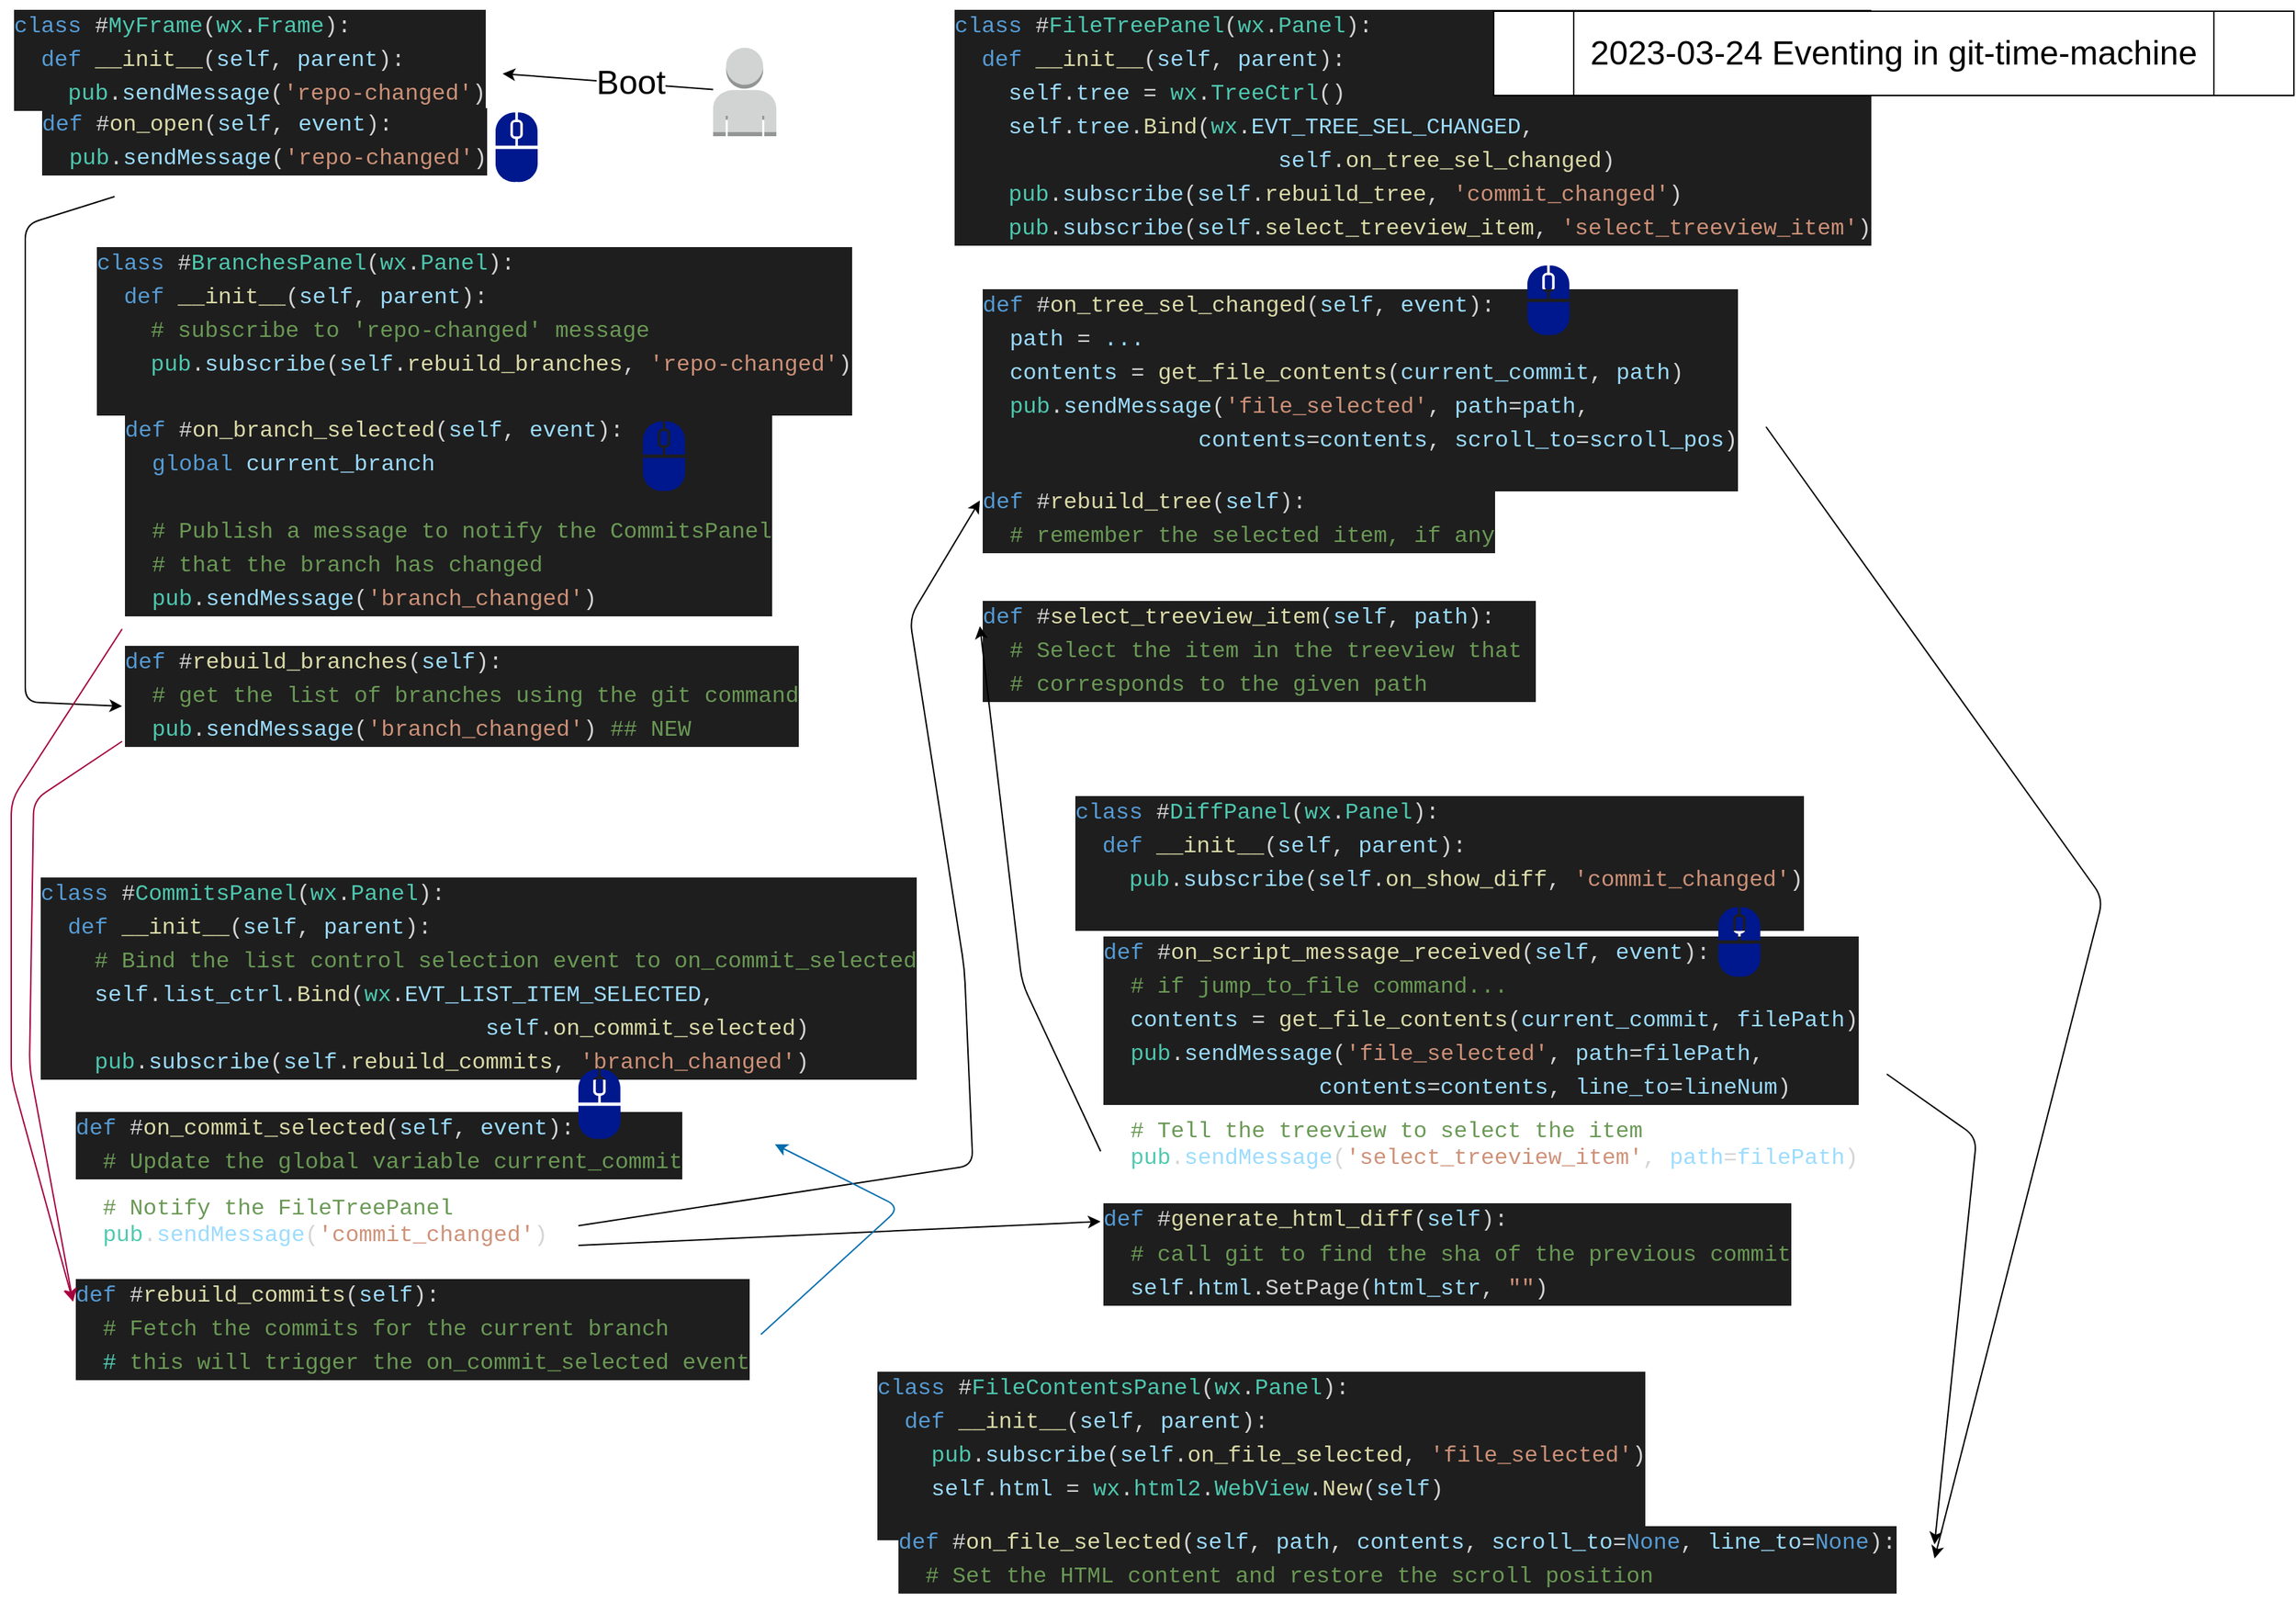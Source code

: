 <mxfile>
    <diagram id="hWgK1pgv1Pw2iiUl1KsY" name="Page-1">
        <mxGraphModel dx="2263" dy="1037" grid="0" gridSize="10" guides="1" tooltips="1" connect="1" arrows="1" fold="1" page="1" pageScale="1" pageWidth="1654" pageHeight="1169" math="0" shadow="0">
            <root>
                <object label="" fred="12" mary="100" id="0">
                    <mxCell/>
                </object>
                <mxCell id="1" parent="0"/>
                <mxCell id="48" value="" style="group" parent="1" vertex="1" connectable="0">
                    <mxGeometry x="69" y="169" width="560" height="420" as="geometry"/>
                </mxCell>
                <mxCell id="6" value="&lt;div style=&quot;color: rgb(212, 212, 212); background-color: rgb(30, 30, 30); font-family: Menlo, Monaco, &amp;quot;Courier New&amp;quot;, monospace; font-weight: normal; font-size: 16px; line-height: 24px;&quot;&gt;&lt;div&gt;&lt;span style=&quot;color: #569cd6;&quot;&gt;class&lt;/span&gt;&lt;span style=&quot;color: #d4d4d4;&quot;&gt;&amp;nbsp;#&lt;/span&gt;&lt;span style=&quot;color: #4ec9b0;&quot;&gt;BranchesPanel&lt;/span&gt;&lt;span style=&quot;color: #d4d4d4;&quot;&gt;(&lt;/span&gt;&lt;span style=&quot;color: #4ec9b0;&quot;&gt;wx&lt;/span&gt;&lt;span style=&quot;color: #d4d4d4;&quot;&gt;.&lt;/span&gt;&lt;span style=&quot;color: #4ec9b0;&quot;&gt;Panel&lt;/span&gt;&lt;span style=&quot;color: #d4d4d4;&quot;&gt;):&lt;/span&gt;&lt;/div&gt;&lt;div&gt;&lt;span style=&quot;color: #d4d4d4;&quot;&gt;&lt;/span&gt;&lt;span style=&quot;color: #569cd6;&quot;&gt;&amp;nbsp; def&lt;/span&gt;&lt;span style=&quot;color: #d4d4d4;&quot;&gt;&amp;nbsp;&lt;/span&gt;&lt;span style=&quot;color: #dcdcaa;&quot;&gt;__init__&lt;/span&gt;&lt;span style=&quot;color: #d4d4d4;&quot;&gt;(&lt;/span&gt;&lt;span style=&quot;color: #9cdcfe;&quot;&gt;self&lt;/span&gt;&lt;span style=&quot;color: #d4d4d4;&quot;&gt;, &lt;/span&gt;&lt;span style=&quot;color: #9cdcfe;&quot;&gt;parent&lt;/span&gt;&lt;span style=&quot;color: #d4d4d4;&quot;&gt;):&lt;/span&gt;&lt;/div&gt;&lt;div&gt;&lt;div style=&quot;line-height: 24px;&quot;&gt;&lt;div&gt;&lt;span style=&quot;color: #6a9955;&quot;&gt;&amp;nbsp; &amp;nbsp; # subscribe to 'repo-changed' message&lt;/span&gt;&lt;/div&gt;&lt;div&gt;&lt;span style=&quot;color: #4ec9b0;&quot;&gt;&amp;nbsp; &amp;nbsp; pub&lt;/span&gt;.&lt;span style=&quot;color: #9cdcfe;&quot;&gt;subscribe&lt;/span&gt;(&lt;span style=&quot;color: #9cdcfe;&quot;&gt;self&lt;/span&gt;.&lt;span style=&quot;color: #dcdcaa;&quot;&gt;rebuild_branches&lt;/span&gt;, &lt;span style=&quot;color: #ce9178;&quot;&gt;'repo-changed'&lt;/span&gt;)&lt;/div&gt;&lt;div&gt;&lt;br&gt;&lt;/div&gt;&lt;/div&gt;&lt;/div&gt;&lt;/div&gt;" style="text;whiteSpace=wrap;html=1;" parent="48" vertex="1">
                    <mxGeometry width="560" height="170" as="geometry"/>
                </mxCell>
                <mxCell id="7" value="&lt;div style=&quot;color: rgb(212, 212, 212); background-color: rgb(30, 30, 30); font-family: Menlo, Monaco, &amp;quot;Courier New&amp;quot;, monospace; font-weight: normal; font-size: 16px; line-height: 24px;&quot;&gt;&lt;div&gt;&lt;span style=&quot;color: #569cd6;&quot;&gt;def&lt;/span&gt;&lt;span style=&quot;color: #d4d4d4;&quot;&gt;&amp;nbsp;#&lt;/span&gt;&lt;span style=&quot;color: #dcdcaa;&quot;&gt;on_branch_selected&lt;/span&gt;&lt;span style=&quot;color: #d4d4d4;&quot;&gt;(&lt;/span&gt;&lt;span style=&quot;color: #9cdcfe;&quot;&gt;self&lt;/span&gt;&lt;span style=&quot;color: #d4d4d4;&quot;&gt;, &lt;/span&gt;&lt;span style=&quot;color: #9cdcfe;&quot;&gt;event&lt;/span&gt;&lt;span style=&quot;color: #d4d4d4;&quot;&gt;):&lt;/span&gt;&lt;/div&gt;&lt;div&gt;&lt;span style=&quot;color: #d4d4d4;&quot;&gt;&lt;/span&gt;&lt;span style=&quot;color: #569cd6;&quot;&gt;&amp;nbsp; global&lt;/span&gt;&lt;span style=&quot;color: #d4d4d4;&quot;&gt; &lt;/span&gt;&lt;span style=&quot;color: #9cdcfe;&quot;&gt;current_branch&lt;/span&gt;&lt;/div&gt;&lt;div&gt;&lt;br&gt;&lt;/div&gt;&lt;div&gt;&lt;span style=&quot;color: #d4d4d4;&quot;&gt;&lt;/span&gt;&lt;span style=&quot;color: #6a9955;&quot;&gt;&amp;nbsp; # Publish a message to notify the CommitsPanel&lt;/span&gt;&lt;/div&gt;&lt;div&gt;&lt;span style=&quot;color: #6a9955;&quot;&gt;&amp;nbsp; # that the branch has changed&lt;/span&gt;&lt;/div&gt;&lt;div&gt;&lt;span style=&quot;color: #d4d4d4;&quot;&gt;&lt;/span&gt;&lt;span style=&quot;color: #4ec9b0;&quot;&gt;&amp;nbsp; pub&lt;/span&gt;&lt;span style=&quot;color: #d4d4d4;&quot;&gt;.&lt;/span&gt;&lt;span style=&quot;color: #9cdcfe;&quot;&gt;sendMessage&lt;/span&gt;&lt;span style=&quot;color: #d4d4d4;&quot;&gt;(&lt;/span&gt;&lt;span style=&quot;color: #ce9178;&quot;&gt;'branch_changed'&lt;/span&gt;&lt;span style=&quot;color: #d4d4d4;&quot;&gt;)&lt;/span&gt;&lt;/div&gt;&lt;/div&gt;" style="text;whiteSpace=wrap;html=1;" parent="48" vertex="1">
                    <mxGeometry x="20" y="119" width="470" height="160" as="geometry"/>
                </mxCell>
                <mxCell id="20" value="&lt;div style=&quot;color: rgb(212, 212, 212); background-color: rgb(30, 30, 30); font-family: Menlo, Monaco, &amp;quot;Courier New&amp;quot;, monospace; font-weight: normal; font-size: 16px; line-height: 24px;&quot;&gt;&lt;div&gt;&lt;span style=&quot;color: #569cd6;&quot;&gt;def&lt;/span&gt;&lt;span style=&quot;color: #d4d4d4;&quot;&gt;&amp;nbsp;#&lt;/span&gt;&lt;span style=&quot;color: #dcdcaa;&quot;&gt;rebuild_branches&lt;/span&gt;&lt;span style=&quot;color: #d4d4d4;&quot;&gt;(&lt;/span&gt;&lt;span style=&quot;color: #9cdcfe;&quot;&gt;self&lt;/span&gt;&lt;span style=&quot;color: #d4d4d4;&quot;&gt;):&lt;/span&gt;&lt;/div&gt;&lt;div&gt;&lt;div style=&quot;line-height: 24px;&quot;&gt;&lt;span style=&quot;color: #6a9955;&quot;&gt;&amp;nbsp; # get the list of branches using the git command&lt;/span&gt;&lt;/div&gt;&lt;/div&gt;&lt;div style=&quot;line-height: 24px;&quot;&gt;&lt;span style=&quot;color: #6a9955;&quot;&gt;&amp;nbsp;&amp;nbsp;&lt;/span&gt;&lt;span style=&quot;color: rgb(78, 201, 176);&quot;&gt;pub&lt;/span&gt;&lt;span style=&quot;&quot;&gt;.&lt;/span&gt;&lt;span style=&quot;color: rgb(156, 220, 254);&quot;&gt;sendMessage&lt;/span&gt;&lt;span style=&quot;&quot;&gt;(&lt;/span&gt;&lt;span style=&quot;color: rgb(206, 145, 120);&quot;&gt;'branch_changed'&lt;/span&gt;&lt;span style=&quot;&quot;&gt;) &lt;/span&gt;&lt;span style=&quot;color: rgb(106, 153, 85);&quot;&gt;## NEW&lt;/span&gt;&lt;/div&gt;&lt;/div&gt;" style="text;whiteSpace=wrap;html=1;" parent="48" vertex="1">
                    <mxGeometry x="20" y="284" width="488" height="100" as="geometry"/>
                </mxCell>
                <mxCell id="10" value="" style="group" parent="1" vertex="1" connectable="0">
                    <mxGeometry x="10" width="375" height="130" as="geometry"/>
                </mxCell>
                <mxCell id="5" value="&lt;div style=&quot;background-color: rgb(30, 30, 30); font-family: Menlo, Monaco, &amp;quot;Courier New&amp;quot;, monospace; font-weight: normal; font-size: 16px; line-height: 24px;&quot;&gt;&lt;div style=&quot;color: rgb(212, 212, 212);&quot;&gt;&lt;span style=&quot;color: #569cd6;&quot;&gt;def&lt;/span&gt;&lt;span style=&quot;color: #d4d4d4;&quot;&gt;&amp;nbsp;#&lt;/span&gt;&lt;span style=&quot;color: #dcdcaa;&quot;&gt;on_open&lt;/span&gt;&lt;span style=&quot;color: #d4d4d4;&quot;&gt;(&lt;/span&gt;&lt;span style=&quot;color: #9cdcfe;&quot;&gt;self&lt;/span&gt;&lt;span style=&quot;color: #d4d4d4;&quot;&gt;, &lt;/span&gt;&lt;span style=&quot;color: #9cdcfe;&quot;&gt;event&lt;/span&gt;&lt;span style=&quot;color: #d4d4d4;&quot;&gt;):&lt;/span&gt;&lt;/div&gt;&lt;div style=&quot;&quot;&gt;&lt;font color=&quot;#569cd6&quot;&gt;&amp;nbsp;&amp;nbsp;&lt;/font&gt;&lt;span style=&quot;color: rgb(78, 201, 176);&quot;&gt;pub&lt;/span&gt;&lt;font color=&quot;#d4d4d4&quot;&gt;.&lt;/font&gt;&lt;span style=&quot;color: rgb(156, 220, 254);&quot;&gt;sendMessage&lt;/span&gt;&lt;font color=&quot;#d4d4d4&quot;&gt;(&lt;/font&gt;&lt;span style=&quot;color: rgb(206, 145, 120);&quot;&gt;'repo-changed'&lt;/span&gt;&lt;font color=&quot;#d4d4d4&quot;&gt;)&lt;/font&gt;&lt;br&gt;&lt;/div&gt;&lt;/div&gt;" style="text;whiteSpace=wrap;html=1;" parent="10" vertex="1">
                    <mxGeometry x="20" y="70" width="330" height="70" as="geometry"/>
                </mxCell>
                <mxCell id="2" value="&lt;div style=&quot;color: rgb(212, 212, 212); background-color: rgb(30, 30, 30); font-family: Menlo, Monaco, &amp;quot;Courier New&amp;quot;, monospace; font-weight: normal; font-size: 16px; line-height: 24px;&quot;&gt;&lt;div&gt;&lt;span style=&quot;color: #569cd6;&quot;&gt;class&lt;/span&gt;&lt;span style=&quot;color: #d4d4d4;&quot;&gt;&amp;nbsp;#&lt;/span&gt;&lt;span style=&quot;color: #4ec9b0;&quot;&gt;MyFrame&lt;/span&gt;&lt;span style=&quot;color: #d4d4d4;&quot;&gt;(&lt;/span&gt;&lt;span style=&quot;color: #4ec9b0;&quot;&gt;wx&lt;/span&gt;&lt;span style=&quot;color: #d4d4d4;&quot;&gt;.&lt;/span&gt;&lt;span style=&quot;color: #4ec9b0;&quot;&gt;Frame&lt;/span&gt;&lt;span style=&quot;color: #d4d4d4;&quot;&gt;):&lt;/span&gt;&lt;/div&gt;&lt;div&gt;&lt;span style=&quot;color: #d4d4d4;&quot;&gt;&lt;/span&gt;&lt;span style=&quot;color: #569cd6;&quot;&gt;&amp;nbsp; def&lt;/span&gt;&lt;span style=&quot;color: #d4d4d4;&quot;&gt; &lt;/span&gt;&lt;span style=&quot;color: #dcdcaa;&quot;&gt;__init__&lt;/span&gt;&lt;span style=&quot;color: #d4d4d4;&quot;&gt;(&lt;/span&gt;&lt;span style=&quot;color: #9cdcfe;&quot;&gt;self&lt;/span&gt;&lt;span style=&quot;color: #d4d4d4;&quot;&gt;, &lt;/span&gt;&lt;span style=&quot;color: #9cdcfe;&quot;&gt;parent&lt;/span&gt;&lt;span style=&quot;color: #d4d4d4;&quot;&gt;):&lt;/span&gt;&lt;/div&gt;&lt;div&gt;&lt;span style=&quot;color: #d4d4d4;&quot;&gt;&amp;nbsp; &amp;nbsp;&amp;nbsp;&lt;/span&gt;&lt;span style=&quot;color: rgb(78, 201, 176);&quot;&gt;pub&lt;/span&gt;&lt;font color=&quot;#d4d4d4&quot;&gt;.&lt;/font&gt;&lt;span style=&quot;color: rgb(156, 220, 254);&quot;&gt;sendMessage&lt;/span&gt;&lt;font color=&quot;#d4d4d4&quot;&gt;(&lt;/font&gt;&lt;span style=&quot;color: rgb(206, 145, 120);&quot;&gt;'repo-changed'&lt;/span&gt;&lt;font color=&quot;#d4d4d4&quot;&gt;)&lt;/font&gt;&lt;/div&gt;&lt;/div&gt;" style="text;whiteSpace=wrap;html=1;" parent="10" vertex="1">
                    <mxGeometry width="350" height="70" as="geometry"/>
                </mxCell>
                <mxCell id="51" value="" style="sketch=0;aspect=fixed;pointerEvents=1;shadow=0;dashed=0;html=1;strokeColor=none;labelPosition=center;verticalLabelPosition=bottom;verticalAlign=top;align=center;fillColor=#00188D;shape=mxgraph.mscae.enterprise.mouse" parent="10" vertex="1">
                    <mxGeometry x="345" y="80" width="30" height="50" as="geometry"/>
                </mxCell>
                <mxCell id="22" style="edgeStyle=none;html=1;entryX=0;entryY=0.5;entryDx=0;entryDy=0;" parent="1" source="5" target="20" edge="1">
                    <mxGeometry relative="1" as="geometry">
                        <Array as="points">
                            <mxPoint x="20" y="160"/>
                            <mxPoint x="20" y="500"/>
                        </Array>
                    </mxGeometry>
                </mxCell>
                <mxCell id="25" style="edgeStyle=none;html=1;entryX=0;entryY=0.25;entryDx=0;entryDy=0;exitX=0;exitY=1;exitDx=0;exitDy=0;fillColor=#d80073;strokeColor=#A50040;" parent="1" source="7" target="23" edge="1">
                    <mxGeometry relative="1" as="geometry">
                        <Array as="points">
                            <mxPoint x="10" y="570"/>
                            <mxPoint x="10" y="767"/>
                        </Array>
                    </mxGeometry>
                </mxCell>
                <mxCell id="27" value="" style="group" parent="1" vertex="1" connectable="0">
                    <mxGeometry x="680" y="10" width="680" height="550" as="geometry"/>
                </mxCell>
                <mxCell id="26" value="&lt;div style=&quot;color: rgb(212, 212, 212); background-color: rgb(30, 30, 30); font-family: Menlo, Monaco, &amp;quot;Courier New&amp;quot;, monospace; font-weight: normal; font-size: 16px; line-height: 24px;&quot;&gt;&lt;div&gt;&lt;span style=&quot;color: #569cd6;&quot;&gt;def&lt;/span&gt;&lt;span style=&quot;color: #d4d4d4;&quot;&gt;&amp;nbsp;#&lt;/span&gt;&lt;span style=&quot;color: #dcdcaa;&quot;&gt;rebuild_tree&lt;/span&gt;&lt;span style=&quot;color: #d4d4d4;&quot;&gt;(&lt;/span&gt;&lt;span style=&quot;color: #9cdcfe;&quot;&gt;self&lt;/span&gt;&lt;span style=&quot;color: #d4d4d4;&quot;&gt;):&lt;/span&gt;&lt;/div&gt;&lt;div&gt;&lt;span style=&quot;color: #d4d4d4;&quot;&gt;&lt;/span&gt;&lt;span style=&quot;color: #6a9955;&quot;&gt;&amp;nbsp; # remember the selected item, if any&lt;/span&gt;&lt;/div&gt;&lt;/div&gt;" style="text;whiteSpace=wrap;html=1;" parent="27" vertex="1">
                    <mxGeometry x="20" y="329" width="380" height="70" as="geometry"/>
                </mxCell>
                <mxCell id="13" value="&lt;div style=&quot;background-color: rgb(30, 30, 30); font-family: Menlo, Monaco, &amp;quot;Courier New&amp;quot;, monospace; font-weight: normal; font-size: 16px; line-height: 24px;&quot;&gt;&lt;div style=&quot;color: rgb(212, 212, 212);&quot;&gt;&lt;span style=&quot;color: #569cd6;&quot;&gt;class&lt;/span&gt;&lt;span style=&quot;color: #d4d4d4;&quot;&gt;&amp;nbsp;#&lt;/span&gt;&lt;span style=&quot;color: #4ec9b0;&quot;&gt;FileTreePanel&lt;/span&gt;&lt;span style=&quot;color: #d4d4d4;&quot;&gt;(&lt;/span&gt;&lt;span style=&quot;color: #4ec9b0;&quot;&gt;wx&lt;/span&gt;&lt;span style=&quot;color: #d4d4d4;&quot;&gt;.&lt;/span&gt;&lt;span style=&quot;color: #4ec9b0;&quot;&gt;Panel&lt;/span&gt;&lt;span style=&quot;color: #d4d4d4;&quot;&gt;):&lt;/span&gt;&lt;/div&gt;&lt;div style=&quot;color: rgb(212, 212, 212);&quot;&gt;&lt;span style=&quot;color: #d4d4d4;&quot;&gt;&lt;/span&gt;&lt;span style=&quot;color: #569cd6;&quot;&gt;&amp;nbsp; def&lt;/span&gt;&lt;span style=&quot;color: #d4d4d4;&quot;&gt;&amp;nbsp;&lt;/span&gt;&lt;span style=&quot;color: #dcdcaa;&quot;&gt;__init__&lt;/span&gt;&lt;span style=&quot;color: #d4d4d4;&quot;&gt;(&lt;/span&gt;&lt;span style=&quot;color: #9cdcfe;&quot;&gt;self&lt;/span&gt;&lt;span style=&quot;color: #d4d4d4;&quot;&gt;, &lt;/span&gt;&lt;span style=&quot;color: #9cdcfe;&quot;&gt;parent&lt;/span&gt;&lt;span style=&quot;color: #d4d4d4;&quot;&gt;):&lt;/span&gt;&lt;/div&gt;&lt;div style=&quot;&quot;&gt;&lt;font color=&quot;#6a9955&quot;&gt;&amp;nbsp; &amp;nbsp;&amp;nbsp;&lt;/font&gt;&lt;span style=&quot;color: rgb(156, 220, 254);&quot;&gt;self&lt;/span&gt;&lt;font color=&quot;#d4d4d4&quot;&gt;.&lt;/font&gt;&lt;span style=&quot;color: rgb(156, 220, 254);&quot;&gt;tree&lt;/span&gt;&lt;font color=&quot;#d4d4d4&quot;&gt; = &lt;/font&gt;&lt;span style=&quot;color: rgb(78, 201, 176);&quot;&gt;wx&lt;/span&gt;&lt;font color=&quot;#d4d4d4&quot;&gt;.&lt;/font&gt;&lt;span style=&quot;color: rgb(78, 201, 176);&quot;&gt;TreeCtrl&lt;/span&gt;&lt;font color=&quot;#d4d4d4&quot;&gt;(&lt;/font&gt;&lt;font color=&quot;#d4d4d4&quot;&gt;)&lt;/font&gt;&lt;br&gt;&lt;/div&gt;&lt;div style=&quot;color: rgb(212, 212, 212);&quot;&gt;&lt;span style=&quot;color: rgb(156, 220, 254);&quot;&gt;&amp;nbsp; &amp;nbsp; self&lt;/span&gt;.&lt;span style=&quot;color: rgb(156, 220, 254);&quot;&gt;tree&lt;/span&gt;.&lt;span style=&quot;color: rgb(220, 220, 170);&quot;&gt;Bind&lt;/span&gt;(&lt;span style=&quot;color: rgb(78, 201, 176);&quot;&gt;wx&lt;/span&gt;.&lt;span style=&quot;color: rgb(156, 220, 254);&quot;&gt;EVT_TREE_SEL_CHANGED&lt;/span&gt;,&amp;nbsp;&lt;/div&gt;&lt;div style=&quot;color: rgb(212, 212, 212);&quot;&gt;&lt;span style=&quot;color: rgb(156, 220, 254);&quot;&gt;&lt;span style=&quot;white-space: pre;&quot;&gt;&#9;&lt;/span&gt;&lt;span style=&quot;white-space: pre;&quot;&gt;&#9;&lt;/span&gt;&lt;span style=&quot;white-space: pre;&quot;&gt;&#9;&lt;/span&gt;self&lt;/span&gt;.&lt;span style=&quot;color: rgb(220, 220, 170);&quot;&gt;on_tree_sel_changed&lt;/span&gt;)&lt;br&gt;&lt;/div&gt;&lt;div style=&quot;color: rgb(212, 212, 212);&quot;&gt;&lt;span style=&quot;color: #d4d4d4;&quot;&gt;       &lt;/span&gt;&lt;/div&gt;&lt;div style=&quot;color: rgb(212, 212, 212);&quot;&gt;&lt;span style=&quot;color: #d4d4d4;&quot;&gt;&lt;/span&gt;&lt;span style=&quot;color: #4ec9b0;&quot;&gt;&amp;nbsp; &amp;nbsp; pub&lt;/span&gt;&lt;span style=&quot;color: #d4d4d4;&quot;&gt;.&lt;/span&gt;&lt;span style=&quot;color: #9cdcfe;&quot;&gt;subscribe&lt;/span&gt;&lt;span style=&quot;color: #d4d4d4;&quot;&gt;(&lt;/span&gt;&lt;span style=&quot;color: #9cdcfe;&quot;&gt;self&lt;/span&gt;&lt;span style=&quot;color: #d4d4d4;&quot;&gt;.&lt;/span&gt;&lt;span style=&quot;color: #dcdcaa;&quot;&gt;rebuild_tree&lt;/span&gt;&lt;span style=&quot;color: #d4d4d4;&quot;&gt;, &lt;/span&gt;&lt;span style=&quot;color: #ce9178;&quot;&gt;'commit_changed'&lt;/span&gt;&lt;span style=&quot;color: #d4d4d4;&quot;&gt;)&lt;/span&gt;&lt;/div&gt;&lt;div style=&quot;color: rgb(212, 212, 212);&quot;&gt;&lt;span style=&quot;color: #d4d4d4;&quot;&gt;&lt;/span&gt;&lt;span style=&quot;color: #4ec9b0;&quot;&gt;&amp;nbsp; &amp;nbsp; pub&lt;/span&gt;&lt;span style=&quot;color: #d4d4d4;&quot;&gt;.&lt;/span&gt;&lt;span style=&quot;color: #9cdcfe;&quot;&gt;subscribe&lt;/span&gt;&lt;span style=&quot;color: #d4d4d4;&quot;&gt;(&lt;/span&gt;&lt;span style=&quot;color: #9cdcfe;&quot;&gt;self&lt;/span&gt;&lt;span style=&quot;color: #d4d4d4;&quot;&gt;.&lt;/span&gt;&lt;span style=&quot;color: #dcdcaa;&quot;&gt;select_treeview_item&lt;/span&gt;&lt;span style=&quot;color: #d4d4d4;&quot;&gt;, &lt;/span&gt;&lt;span style=&quot;color: #ce9178;&quot;&gt;'select_treeview_item'&lt;/span&gt;&lt;span style=&quot;color: #d4d4d4;&quot;&gt;)&lt;/span&gt;&lt;/div&gt;&lt;/div&gt;" style="text;whiteSpace=wrap;html=1;" parent="27" vertex="1">
                    <mxGeometry y="-10" width="680" height="250" as="geometry"/>
                </mxCell>
                <mxCell id="14" value="&lt;div style=&quot;background-color: rgb(30, 30, 30); font-family: Menlo, Monaco, &amp;quot;Courier New&amp;quot;, monospace; font-weight: normal; font-size: 16px; line-height: 24px;&quot;&gt;&lt;div style=&quot;color: rgb(212, 212, 212);&quot;&gt;&lt;span style=&quot;color: #569cd6;&quot;&gt;def&lt;/span&gt;&lt;span style=&quot;color: #d4d4d4;&quot;&gt;&amp;nbsp;#&lt;/span&gt;&lt;span style=&quot;color: #dcdcaa;&quot;&gt;on_tree_sel_changed&lt;/span&gt;&lt;span style=&quot;color: #d4d4d4;&quot;&gt;(&lt;/span&gt;&lt;span style=&quot;color: #9cdcfe;&quot;&gt;self&lt;/span&gt;&lt;span style=&quot;color: #d4d4d4;&quot;&gt;, &lt;/span&gt;&lt;span style=&quot;color: #9cdcfe;&quot;&gt;event&lt;/span&gt;&lt;span style=&quot;color: #d4d4d4;&quot;&gt;):&lt;/span&gt;&lt;/div&gt;&lt;div style=&quot;&quot;&gt;&lt;font color=&quot;#6a9955&quot;&gt;&amp;nbsp;&amp;nbsp;&lt;/font&gt;&lt;span style=&quot;color: rgb(156, 220, 254);&quot;&gt;path&lt;/span&gt;&lt;font color=&quot;#d4d4d4&quot;&gt; = &lt;/font&gt;&lt;font color=&quot;#9cdcfe&quot;&gt;...&lt;/font&gt;&lt;br&gt;&lt;/div&gt;&lt;div style=&quot;color: rgb(212, 212, 212);&quot;&gt;&lt;span style=&quot;color: #9cdcfe;&quot;&gt;&amp;nbsp; contents&lt;/span&gt;&lt;span style=&quot;color: #d4d4d4;&quot;&gt; = &lt;/span&gt;&lt;span style=&quot;color: #dcdcaa;&quot;&gt;get_file_contents&lt;/span&gt;&lt;span style=&quot;color: #d4d4d4;&quot;&gt;(&lt;/span&gt;&lt;span style=&quot;color: #9cdcfe;&quot;&gt;current_commit&lt;/span&gt;&lt;span style=&quot;color: #d4d4d4;&quot;&gt;, &lt;/span&gt;&lt;span style=&quot;color: #9cdcfe;&quot;&gt;path&lt;/span&gt;&lt;span style=&quot;color: #d4d4d4;&quot;&gt;)&lt;/span&gt;&lt;/div&gt;&lt;div style=&quot;&quot;&gt;&lt;font color=&quot;#6a9955&quot;&gt;&amp;nbsp;&amp;nbsp;&lt;/font&gt;&lt;span style=&quot;color: rgb(78, 201, 176);&quot;&gt;pub&lt;/span&gt;&lt;font color=&quot;#d4d4d4&quot;&gt;.&lt;/font&gt;&lt;span style=&quot;color: rgb(156, 220, 254);&quot;&gt;sendMessage&lt;/span&gt;&lt;font color=&quot;#d4d4d4&quot;&gt;(&lt;/font&gt;&lt;span style=&quot;color: rgb(206, 145, 120);&quot;&gt;'file_selected'&lt;/span&gt;&lt;font color=&quot;#d4d4d4&quot;&gt;, &lt;/font&gt;&lt;span style=&quot;color: rgb(156, 220, 254);&quot;&gt;path&lt;/span&gt;&lt;font color=&quot;#d4d4d4&quot;&gt;=&lt;/font&gt;&lt;span style=&quot;color: rgb(156, 220, 254);&quot;&gt;path&lt;/span&gt;&lt;font color=&quot;#d4d4d4&quot;&gt;,&amp;nbsp;&lt;/font&gt;&lt;/div&gt;&lt;div style=&quot;&quot;&gt;&lt;span style=&quot;color: rgb(156, 220, 254);&quot;&gt;&lt;span style=&quot;white-space: pre;&quot;&gt;&#9;&lt;/span&gt;&lt;span style=&quot;white-space: pre;&quot;&gt;&#9;&lt;/span&gt;contents&lt;/span&gt;&lt;font color=&quot;#d4d4d4&quot;&gt;=&lt;/font&gt;&lt;span style=&quot;color: rgb(156, 220, 254);&quot;&gt;contents&lt;/span&gt;&lt;font color=&quot;#d4d4d4&quot;&gt;, &lt;/font&gt;&lt;span style=&quot;color: rgb(156, 220, 254);&quot;&gt;scroll_to&lt;/span&gt;&lt;font color=&quot;#d4d4d4&quot;&gt;=&lt;/font&gt;&lt;span style=&quot;color: rgb(156, 220, 254);&quot;&gt;scroll_pos&lt;/span&gt;&lt;font color=&quot;#d4d4d4&quot;&gt;)&lt;/font&gt;&lt;br&gt;&lt;/div&gt;&lt;br&gt;&lt;/div&gt;" style="text;whiteSpace=wrap;html=1;" parent="27" vertex="1">
                    <mxGeometry x="20" y="189" width="560" height="140" as="geometry"/>
                </mxCell>
                <mxCell id="33" value="&lt;div style=&quot;color: rgb(212, 212, 212); background-color: rgb(30, 30, 30); font-family: Menlo, Monaco, &amp;quot;Courier New&amp;quot;, monospace; font-weight: normal; font-size: 16px; line-height: 24px;&quot;&gt;&lt;div&gt;&lt;span style=&quot;color: #569cd6;&quot;&gt;def&lt;/span&gt;&lt;span style=&quot;color: #d4d4d4;&quot;&gt;&amp;nbsp;#&lt;/span&gt;&lt;span style=&quot;color: #dcdcaa;&quot;&gt;select_treeview_item&lt;/span&gt;&lt;span style=&quot;color: #d4d4d4;&quot;&gt;(&lt;/span&gt;&lt;span style=&quot;color: #9cdcfe;&quot;&gt;self&lt;/span&gt;&lt;span style=&quot;color: #d4d4d4;&quot;&gt;, &lt;/span&gt;&lt;span style=&quot;color: #9cdcfe;&quot;&gt;path&lt;/span&gt;&lt;span style=&quot;color: #d4d4d4;&quot;&gt;):&lt;/span&gt;&lt;/div&gt;&lt;div&gt;&lt;span style=&quot;color: #d4d4d4;&quot;&gt;&lt;/span&gt;&lt;span style=&quot;color: #6a9955;&quot;&gt;&amp;nbsp; # Select the item in the treeview that&amp;nbsp;&lt;/span&gt;&lt;/div&gt;&lt;div&gt;&lt;span style=&quot;color: #6a9955;&quot;&gt;&amp;nbsp; # corresponds to the given path&lt;/span&gt;&lt;/div&gt;&lt;/div&gt;" style="text;whiteSpace=wrap;html=1;" parent="27" vertex="1">
                    <mxGeometry x="20" y="411" width="410" height="100" as="geometry"/>
                </mxCell>
                <mxCell id="46" value="" style="sketch=0;aspect=fixed;pointerEvents=1;shadow=0;dashed=0;html=1;strokeColor=none;labelPosition=center;verticalLabelPosition=bottom;verticalAlign=top;align=center;fillColor=#00188D;shape=mxgraph.mscae.enterprise.mouse" parent="27" vertex="1">
                    <mxGeometry x="410" y="179" width="30" height="50" as="geometry"/>
                </mxCell>
                <mxCell id="28" style="edgeStyle=none;html=1;entryX=0;entryY=0.25;entryDx=0;entryDy=0;exitX=1;exitY=0.5;exitDx=0;exitDy=0;" parent="1" source="29" target="26" edge="1">
                    <mxGeometry relative="1" as="geometry">
                        <Array as="points">
                            <mxPoint x="695" y="830"/>
                            <mxPoint x="689" y="690"/>
                            <mxPoint x="650" y="440"/>
                        </Array>
                    </mxGeometry>
                </mxCell>
                <mxCell id="36" value="" style="group" parent="1" vertex="1" connectable="0">
                    <mxGeometry x="625" y="970" width="755" height="170" as="geometry"/>
                </mxCell>
                <mxCell id="16" value="&lt;div style=&quot;color: rgb(212, 212, 212); background-color: rgb(30, 30, 30); font-family: Menlo, Monaco, &amp;quot;Courier New&amp;quot;, monospace; font-weight: normal; font-size: 16px; line-height: 24px;&quot;&gt;&lt;div&gt;&lt;span style=&quot;color: #569cd6;&quot;&gt;class&lt;/span&gt;&lt;span style=&quot;color: #d4d4d4;&quot;&gt;&amp;nbsp;#&lt;/span&gt;&lt;span style=&quot;color: #4ec9b0;&quot;&gt;FileContentsPanel&lt;/span&gt;&lt;span style=&quot;color: #d4d4d4;&quot;&gt;(&lt;/span&gt;&lt;span style=&quot;color: #4ec9b0;&quot;&gt;wx&lt;/span&gt;&lt;span style=&quot;color: #d4d4d4;&quot;&gt;.&lt;/span&gt;&lt;span style=&quot;color: #4ec9b0;&quot;&gt;Panel&lt;/span&gt;&lt;span style=&quot;color: #d4d4d4;&quot;&gt;):&lt;/span&gt;&lt;/div&gt;&lt;div&gt;&lt;span style=&quot;color: #d4d4d4;&quot;&gt;&lt;/span&gt;&lt;span style=&quot;color: #569cd6;&quot;&gt;&amp;nbsp; def&lt;/span&gt;&lt;span style=&quot;color: #d4d4d4;&quot;&gt; &lt;/span&gt;&lt;span style=&quot;color: #dcdcaa;&quot;&gt;__init__&lt;/span&gt;&lt;span style=&quot;color: #d4d4d4;&quot;&gt;(&lt;/span&gt;&lt;span style=&quot;color: #9cdcfe;&quot;&gt;self&lt;/span&gt;&lt;span style=&quot;color: #d4d4d4;&quot;&gt;, &lt;/span&gt;&lt;span style=&quot;color: #9cdcfe;&quot;&gt;parent&lt;/span&gt;&lt;span style=&quot;color: #d4d4d4;&quot;&gt;):&lt;/span&gt;&lt;/div&gt;&lt;div&gt;&lt;span style=&quot;color: rgb(78, 201, 176);&quot;&gt;&amp;nbsp; &amp;nbsp; pub&lt;/span&gt;.&lt;span style=&quot;color: rgb(156, 220, 254);&quot;&gt;subscribe&lt;/span&gt;(&lt;span style=&quot;color: rgb(156, 220, 254);&quot;&gt;self&lt;/span&gt;.&lt;span style=&quot;color: rgb(220, 220, 170);&quot;&gt;on_file_selected&lt;/span&gt;, &lt;span style=&quot;color: rgb(206, 145, 120);&quot;&gt;'file_selected'&lt;/span&gt;)&lt;br&gt;&lt;/div&gt;&lt;div&gt;&lt;span style=&quot;color: #9cdcfe;&quot;&gt;&amp;nbsp; &amp;nbsp; self&lt;/span&gt;&lt;span style=&quot;color: #d4d4d4;&quot;&gt;.&lt;/span&gt;&lt;span style=&quot;color: #9cdcfe;&quot;&gt;html&lt;/span&gt;&lt;span style=&quot;color: #d4d4d4;&quot;&gt; = &lt;/span&gt;&lt;span style=&quot;color: #4ec9b0;&quot;&gt;wx&lt;/span&gt;&lt;span style=&quot;color: #d4d4d4;&quot;&gt;.&lt;/span&gt;&lt;span style=&quot;color: #4ec9b0;&quot;&gt;html2&lt;/span&gt;&lt;span style=&quot;color: #d4d4d4;&quot;&gt;.&lt;/span&gt;&lt;span style=&quot;color: #4ec9b0;&quot;&gt;WebView&lt;/span&gt;&lt;span style=&quot;color: #d4d4d4;&quot;&gt;.&lt;/span&gt;&lt;span style=&quot;color: #dcdcaa;&quot;&gt;New&lt;/span&gt;&lt;span style=&quot;color: #d4d4d4;&quot;&gt;(&lt;/span&gt;&lt;span style=&quot;color: #9cdcfe;&quot;&gt;self&lt;/span&gt;&lt;span style=&quot;color: #d4d4d4;&quot;&gt;)&lt;/span&gt;&lt;/div&gt;&lt;br&gt;&lt;/div&gt;" style="text;whiteSpace=wrap;html=1;" parent="36" vertex="1">
                    <mxGeometry width="560" height="110" as="geometry"/>
                </mxCell>
                <mxCell id="35" value="&lt;div style=&quot;color: rgb(212, 212, 212); background-color: rgb(30, 30, 30); font-family: Menlo, Monaco, &amp;quot;Courier New&amp;quot;, monospace; font-weight: normal; font-size: 16px; line-height: 24px;&quot;&gt;&lt;div&gt;&lt;span style=&quot;color: #569cd6;&quot;&gt;def&lt;/span&gt;&lt;span style=&quot;color: #d4d4d4;&quot;&gt;&amp;nbsp;#&lt;/span&gt;&lt;span style=&quot;color: #dcdcaa;&quot;&gt;on_file_selected&lt;/span&gt;&lt;span style=&quot;color: #d4d4d4;&quot;&gt;(&lt;/span&gt;&lt;span style=&quot;color: #9cdcfe;&quot;&gt;self&lt;/span&gt;&lt;span style=&quot;color: #d4d4d4;&quot;&gt;, &lt;/span&gt;&lt;span style=&quot;color: #9cdcfe;&quot;&gt;path&lt;/span&gt;&lt;span style=&quot;color: #d4d4d4;&quot;&gt;, &lt;/span&gt;&lt;span style=&quot;color: #9cdcfe;&quot;&gt;contents&lt;/span&gt;&lt;span style=&quot;color: #d4d4d4;&quot;&gt;, &lt;/span&gt;&lt;span style=&quot;color: #9cdcfe;&quot;&gt;scroll_to&lt;/span&gt;&lt;span style=&quot;color: #d4d4d4;&quot;&gt;=&lt;/span&gt;&lt;span style=&quot;color: #569cd6;&quot;&gt;None&lt;/span&gt;&lt;span style=&quot;color: #d4d4d4;&quot;&gt;, &lt;/span&gt;&lt;span style=&quot;color: #9cdcfe;&quot;&gt;line_to&lt;/span&gt;&lt;span style=&quot;color: #d4d4d4;&quot;&gt;=&lt;/span&gt;&lt;span style=&quot;color: #569cd6;&quot;&gt;None&lt;/span&gt;&lt;span style=&quot;color: #d4d4d4;&quot;&gt;):&lt;/span&gt;&lt;/div&gt;&lt;div&gt;&lt;span style=&quot;color: #d4d4d4;&quot;&gt;&lt;/span&gt;&lt;span style=&quot;color: #6a9955;&quot;&gt;&amp;nbsp; # Set the HTML content and restore the scroll position&lt;/span&gt;&lt;/div&gt;&lt;/div&gt;" style="text;whiteSpace=wrap;html=1;" parent="36" vertex="1">
                    <mxGeometry x="15" y="110" width="740" height="60" as="geometry"/>
                </mxCell>
                <mxCell id="37" style="edgeStyle=none;html=1;exitX=1;exitY=0.75;exitDx=0;exitDy=0;entryX=1;entryY=0.5;entryDx=0;entryDy=0;" parent="1" source="14" target="35" edge="1">
                    <mxGeometry relative="1" as="geometry">
                        <mxPoint x="1440" y="1050" as="targetPoint"/>
                        <Array as="points">
                            <mxPoint x="1500" y="640"/>
                        </Array>
                    </mxGeometry>
                </mxCell>
                <mxCell id="39" value="" style="group" parent="1" vertex="1" connectable="0">
                    <mxGeometry x="766" y="560" width="580" height="370" as="geometry"/>
                </mxCell>
                <mxCell id="17" value="&lt;div style=&quot;color: rgb(212, 212, 212); background-color: rgb(30, 30, 30); font-family: Menlo, Monaco, &amp;quot;Courier New&amp;quot;, monospace; font-weight: normal; font-size: 16px; line-height: 24px;&quot;&gt;&lt;div&gt;&lt;span style=&quot;color: #569cd6;&quot;&gt;class&lt;/span&gt;&lt;span style=&quot;color: #d4d4d4;&quot;&gt;&amp;nbsp;#&lt;/span&gt;&lt;span style=&quot;color: #4ec9b0;&quot;&gt;DiffPanel&lt;/span&gt;&lt;span style=&quot;color: #d4d4d4;&quot;&gt;(&lt;/span&gt;&lt;span style=&quot;color: #4ec9b0;&quot;&gt;wx&lt;/span&gt;&lt;span style=&quot;color: #d4d4d4;&quot;&gt;.&lt;/span&gt;&lt;span style=&quot;color: #4ec9b0;&quot;&gt;Panel&lt;/span&gt;&lt;span style=&quot;color: #d4d4d4;&quot;&gt;):&lt;/span&gt;&lt;/div&gt;&lt;div&gt;&lt;span style=&quot;color: #d4d4d4;&quot;&gt;&lt;/span&gt;&lt;span style=&quot;color: #569cd6;&quot;&gt;&amp;nbsp; def&lt;/span&gt;&lt;span style=&quot;color: #d4d4d4;&quot;&gt; &lt;/span&gt;&lt;span style=&quot;color: #dcdcaa;&quot;&gt;__init__&lt;/span&gt;&lt;span style=&quot;color: #d4d4d4;&quot;&gt;(&lt;/span&gt;&lt;span style=&quot;color: #9cdcfe;&quot;&gt;self&lt;/span&gt;&lt;span style=&quot;color: #d4d4d4;&quot;&gt;, &lt;/span&gt;&lt;span style=&quot;color: #9cdcfe;&quot;&gt;parent&lt;/span&gt;&lt;span style=&quot;color: #d4d4d4;&quot;&gt;):&lt;/span&gt;&lt;/div&gt;&lt;div&gt;&lt;span style=&quot;color: rgb(78, 201, 176);&quot;&gt;&amp;nbsp; &amp;nbsp; pub&lt;/span&gt;.&lt;span style=&quot;color: rgb(156, 220, 254);&quot;&gt;subscribe&lt;/span&gt;(&lt;span style=&quot;color: rgb(156, 220, 254);&quot;&gt;self&lt;/span&gt;.&lt;span style=&quot;color: rgb(220, 220, 170);&quot;&gt;on_show_diff&lt;/span&gt;, &lt;span style=&quot;color: rgb(206, 145, 120);&quot;&gt;'commit_changed'&lt;/span&gt;)&lt;br&gt;&lt;/div&gt;&lt;br&gt;&lt;/div&gt;" style="text;whiteSpace=wrap;html=1;" parent="39" vertex="1">
                    <mxGeometry width="560" height="100" as="geometry"/>
                </mxCell>
                <mxCell id="18" value="&lt;div style=&quot;background-color: rgb(30, 30, 30); font-family: Menlo, Monaco, &amp;quot;Courier New&amp;quot;, monospace; font-weight: normal; font-size: 16px; line-height: 24px;&quot;&gt;&lt;div style=&quot;color: rgb(212, 212, 212);&quot;&gt;&lt;span style=&quot;color: #d4d4d4;&quot;&gt;    &lt;/span&gt;&lt;span style=&quot;color: #569cd6;&quot;&gt;def&lt;/span&gt;&lt;span style=&quot;color: #d4d4d4;&quot;&gt;&amp;nbsp;#&lt;/span&gt;&lt;span style=&quot;color: #dcdcaa;&quot;&gt;on_script_message_received&lt;/span&gt;&lt;span style=&quot;color: #d4d4d4;&quot;&gt;(&lt;/span&gt;&lt;span style=&quot;color: #9cdcfe;&quot;&gt;self&lt;/span&gt;&lt;span style=&quot;color: #d4d4d4;&quot;&gt;, &lt;/span&gt;&lt;span style=&quot;color: #9cdcfe;&quot;&gt;event&lt;/span&gt;&lt;span style=&quot;color: #d4d4d4;&quot;&gt;):&lt;/span&gt;&lt;/div&gt;&lt;div style=&quot;&quot;&gt;&lt;font color=&quot;#6a9955&quot;&gt;&amp;nbsp; # if jump_to_file command...&lt;/font&gt;&lt;br&gt;&lt;/div&gt;&lt;div style=&quot;color: rgb(212, 212, 212);&quot;&gt;&lt;span style=&quot;color: rgb(156, 220, 254);&quot;&gt;&amp;nbsp; contents&lt;/span&gt; = &lt;span style=&quot;color: rgb(220, 220, 170);&quot;&gt;get_file_contents&lt;/span&gt;(&lt;span style=&quot;color: rgb(156, 220, 254);&quot;&gt;current_commit&lt;/span&gt;, &lt;span style=&quot;color: rgb(156, 220, 254);&quot;&gt;filePath&lt;/span&gt;)&lt;br&gt;&lt;/div&gt;&lt;div style=&quot;color: rgb(212, 212, 212);&quot;&gt;&lt;span style=&quot;color: #d4d4d4;&quot;&gt;&lt;/span&gt;&lt;span style=&quot;color: #4ec9b0;&quot;&gt;&amp;nbsp; pub&lt;/span&gt;&lt;span style=&quot;color: #d4d4d4;&quot;&gt;.&lt;/span&gt;&lt;span style=&quot;color: #9cdcfe;&quot;&gt;sendMessage&lt;/span&gt;&lt;span style=&quot;color: #d4d4d4;&quot;&gt;(&lt;/span&gt;&lt;span style=&quot;color: #ce9178;&quot;&gt;'file_selected'&lt;/span&gt;&lt;span style=&quot;color: #d4d4d4;&quot;&gt;, &lt;/span&gt;&lt;span style=&quot;color: #9cdcfe;&quot;&gt;path&lt;/span&gt;&lt;span style=&quot;color: #d4d4d4;&quot;&gt;=&lt;/span&gt;&lt;span style=&quot;color: #9cdcfe;&quot;&gt;filePath&lt;/span&gt;&lt;span style=&quot;color: #d4d4d4;&quot;&gt;,&amp;nbsp;&lt;/span&gt;&lt;/div&gt;&lt;div style=&quot;color: rgb(212, 212, 212);&quot;&gt;&lt;span style=&quot;color: #9cdcfe;&quot;&gt;&lt;span style=&quot;white-space: pre;&quot;&gt;&#9;&lt;/span&gt;&lt;span style=&quot;white-space: pre;&quot;&gt;&#9;&lt;/span&gt;contents&lt;/span&gt;&lt;span style=&quot;color: #d4d4d4;&quot;&gt;=&lt;/span&gt;&lt;span style=&quot;color: #9cdcfe;&quot;&gt;contents&lt;/span&gt;&lt;span style=&quot;color: #d4d4d4;&quot;&gt;, &lt;/span&gt;&lt;span style=&quot;color: #9cdcfe;&quot;&gt;line_to&lt;/span&gt;&lt;span style=&quot;color: #d4d4d4;&quot;&gt;=&lt;/span&gt;&lt;span style=&quot;color: #9cdcfe;&quot;&gt;lineNum&lt;/span&gt;&lt;span style=&quot;color: #d4d4d4;&quot;&gt;)&lt;/span&gt;&lt;/div&gt;&lt;div style=&quot;color: rgb(212, 212, 212);&quot;&gt;&lt;span style=&quot;color: #d4d4d4;&quot;&gt;&lt;/span&gt;&lt;/div&gt;&lt;/div&gt;" style="text;whiteSpace=wrap;html=1;" parent="39" vertex="1">
                    <mxGeometry x="20" y="100" width="560" height="140" as="geometry"/>
                </mxCell>
                <mxCell id="31" value="&lt;meta charset=&quot;utf-8&quot;&gt;&lt;div style=&quot;border-color: rgb(0, 0, 0); font-family: Menlo, Monaco, &amp;quot;Courier New&amp;quot;, monospace; font-size: 16px; font-style: normal; font-variant-ligatures: normal; font-variant-caps: normal; font-weight: 400; letter-spacing: normal; orphans: 2; text-align: left; text-indent: 0px; text-transform: none; widows: 2; word-spacing: 0px; -webkit-text-stroke-width: 0px; text-decoration-thickness: initial; text-decoration-style: initial; text-decoration-color: initial; color: rgb(212, 212, 212);&quot;&gt;&lt;span style=&quot;border-color: rgb(0, 0, 0); color: rgb(106, 153, 85);&quot;&gt;&amp;nbsp; # Tell the treeview to select the item&lt;/span&gt;&lt;/div&gt;&lt;div style=&quot;border-color: rgb(0, 0, 0); font-family: Menlo, Monaco, &amp;quot;Courier New&amp;quot;, monospace; font-size: 16px; font-style: normal; font-variant-ligatures: normal; font-variant-caps: normal; font-weight: 400; letter-spacing: normal; orphans: 2; text-align: left; text-indent: 0px; text-transform: none; widows: 2; word-spacing: 0px; -webkit-text-stroke-width: 0px; text-decoration-thickness: initial; text-decoration-style: initial; text-decoration-color: initial; color: rgb(212, 212, 212);&quot;&gt;&lt;span style=&quot;border-color: rgb(0, 0, 0); color: rgb(212, 212, 212);&quot;&gt;&lt;/span&gt;&lt;span style=&quot;border-color: rgb(0, 0, 0); color: rgb(78, 201, 176);&quot;&gt;&amp;nbsp; pub&lt;/span&gt;&lt;span style=&quot;border-color: rgb(0, 0, 0); color: rgb(212, 212, 212);&quot;&gt;.&lt;/span&gt;&lt;span style=&quot;border-color: rgb(0, 0, 0); color: rgb(156, 220, 254);&quot;&gt;sendMessage&lt;/span&gt;&lt;span style=&quot;border-color: rgb(0, 0, 0); color: rgb(212, 212, 212);&quot;&gt;(&lt;/span&gt;&lt;span style=&quot;border-color: rgb(0, 0, 0); color: rgb(206, 145, 120);&quot;&gt;'select_treeview_item'&lt;/span&gt;&lt;span style=&quot;border-color: rgb(0, 0, 0); color: rgb(212, 212, 212);&quot;&gt;,&lt;span&gt;&amp;nbsp;&lt;/span&gt;&lt;/span&gt;&lt;span style=&quot;border-color: rgb(0, 0, 0); color: rgb(156, 220, 254);&quot;&gt;path&lt;/span&gt;&lt;span style=&quot;border-color: rgb(0, 0, 0); color: rgb(212, 212, 212);&quot;&gt;=&lt;/span&gt;&lt;span style=&quot;border-color: rgb(0, 0, 0); color: rgb(156, 220, 254);&quot;&gt;filePath&lt;/span&gt;&lt;span style=&quot;border-color: rgb(0, 0, 0); color: rgb(212, 212, 212);&quot;&gt;)&lt;/span&gt;&lt;/div&gt;&lt;br class=&quot;Apple-interchange-newline&quot;&gt;" style="text;whiteSpace=wrap;html=1;" parent="39" vertex="1">
                    <mxGeometry x="20" y="230" width="560" height="60" as="geometry"/>
                </mxCell>
                <mxCell id="38" value="&lt;div style=&quot;background-color: rgb(30, 30, 30); line-height: 24px;&quot;&gt;&lt;div style=&quot;&quot;&gt;&lt;span style=&quot;color: rgb(86, 156, 214); font-family: Menlo, Monaco, &amp;quot;Courier New&amp;quot;, monospace; font-size: 16px; font-weight: normal;&quot;&gt;def&lt;/span&gt;&lt;span style=&quot;color: rgb(212, 212, 212); font-family: Menlo, Monaco, &amp;quot;Courier New&amp;quot;, monospace; font-size: 16px; font-weight: normal;&quot;&gt;&amp;nbsp;#&lt;/span&gt;&lt;font face=&quot;Menlo, Monaco, Courier New, monospace&quot; color=&quot;#dcdcaa&quot;&gt;&lt;span style=&quot;font-size: 16px;&quot;&gt;generate_html_diff&lt;/span&gt;&lt;/font&gt;&lt;font face=&quot;Menlo, Monaco, Courier New, monospace&quot; color=&quot;#d4d4d4&quot;&gt;&lt;span style=&quot;font-size: 16px;&quot;&gt;(&lt;/span&gt;&lt;/font&gt;&lt;span style=&quot;color: rgb(156, 220, 254); font-family: Menlo, Monaco, &amp;quot;Courier New&amp;quot;, monospace; font-size: 16px; font-weight: normal;&quot;&gt;self&lt;/span&gt;&lt;span style=&quot;color: rgb(212, 212, 212); font-family: Menlo, Monaco, &amp;quot;Courier New&amp;quot;, monospace; font-size: 16px; font-weight: normal;&quot;&gt;):&lt;/span&gt;&lt;/div&gt;&lt;div style=&quot;color: rgb(212, 212, 212); font-family: Menlo, Monaco, &amp;quot;Courier New&amp;quot;, monospace; font-size: 16px; font-weight: normal;&quot;&gt;&lt;span style=&quot;color: #d4d4d4;&quot;&gt;&lt;/span&gt;&lt;span style=&quot;color: #6a9955;&quot;&gt;&amp;nbsp; # call git to find the sha of the previous commit&lt;/span&gt;&lt;/div&gt;&lt;div style=&quot;color: rgb(212, 212, 212); font-family: Menlo, Monaco, &amp;quot;Courier New&amp;quot;, monospace; font-size: 16px; font-weight: normal;&quot;&gt;&lt;span style=&quot;color: #6a9955;&quot;&gt;&amp;nbsp;&amp;nbsp;&lt;/span&gt;&lt;span style=&quot;color: rgb(156, 220, 254);&quot;&gt;self&lt;/span&gt;&lt;span style=&quot;&quot;&gt;.&lt;/span&gt;&lt;span style=&quot;color: rgb(156, 220, 254);&quot;&gt;html&lt;/span&gt;&lt;span style=&quot;&quot;&gt;.SetPage(&lt;/span&gt;&lt;span style=&quot;color: rgb(156, 220, 254);&quot;&gt;html_str&lt;/span&gt;&lt;span style=&quot;&quot;&gt;, &lt;/span&gt;&lt;span style=&quot;color: rgb(206, 145, 120);&quot;&gt;&quot;&quot;&lt;/span&gt;&lt;span style=&quot;&quot;&gt;)&lt;/span&gt;&lt;/div&gt;&lt;/div&gt;" style="text;whiteSpace=wrap;html=1;" parent="39" vertex="1">
                    <mxGeometry x="20" y="290" width="560" height="80" as="geometry"/>
                </mxCell>
                <mxCell id="47" value="" style="sketch=0;aspect=fixed;pointerEvents=1;shadow=0;dashed=0;html=1;strokeColor=none;labelPosition=center;verticalLabelPosition=bottom;verticalAlign=top;align=center;fillColor=#00188D;shape=mxgraph.mscae.enterprise.mouse" parent="39" vertex="1">
                    <mxGeometry x="460" y="86" width="30" height="50" as="geometry"/>
                </mxCell>
                <mxCell id="40" style="edgeStyle=none;html=1;entryX=0;entryY=0.25;entryDx=0;entryDy=0;exitX=1;exitY=0.75;exitDx=0;exitDy=0;" parent="1" source="29" target="38" edge="1">
                    <mxGeometry relative="1" as="geometry"/>
                </mxCell>
                <mxCell id="41" style="edgeStyle=none;html=1;exitX=1;exitY=0.75;exitDx=0;exitDy=0;" parent="1" source="18" edge="1">
                    <mxGeometry relative="1" as="geometry">
                        <mxPoint x="1380" y="1100" as="targetPoint"/>
                        <Array as="points">
                            <mxPoint x="1410" y="810"/>
                        </Array>
                    </mxGeometry>
                </mxCell>
                <mxCell id="42" style="edgeStyle=none;html=1;entryX=0;entryY=0.25;entryDx=0;entryDy=0;exitX=0;exitY=0.5;exitDx=0;exitDy=0;" parent="1" source="31" target="33" edge="1">
                    <mxGeometry relative="1" as="geometry">
                        <Array as="points">
                            <mxPoint x="730" y="700"/>
                        </Array>
                    </mxGeometry>
                </mxCell>
                <mxCell id="43" value="" style="sketch=0;aspect=fixed;pointerEvents=1;shadow=0;dashed=0;html=1;strokeColor=none;labelPosition=center;verticalLabelPosition=bottom;verticalAlign=top;align=center;fillColor=#00188D;shape=mxgraph.mscae.enterprise.mouse" parent="1" vertex="1">
                    <mxGeometry x="460" y="300" width="30" height="50" as="geometry"/>
                </mxCell>
                <mxCell id="49" value="" style="group" parent="1" vertex="1" connectable="0">
                    <mxGeometry x="29" y="618" width="635" height="379.5" as="geometry"/>
                </mxCell>
                <mxCell id="23" value="&lt;div style=&quot;color: rgb(212, 212, 212); background-color: rgb(30, 30, 30); font-family: Menlo, Monaco, &amp;quot;Courier New&amp;quot;, monospace; font-weight: normal; font-size: 16px; line-height: 24px;&quot;&gt;&lt;div&gt;&lt;span style=&quot;color: #569cd6;&quot;&gt;def&lt;/span&gt;&lt;span style=&quot;color: #d4d4d4;&quot;&gt;&amp;nbsp;#&lt;/span&gt;&lt;span style=&quot;color: #dcdcaa;&quot;&gt;rebuild_commits&lt;/span&gt;&lt;span style=&quot;color: #d4d4d4;&quot;&gt;(&lt;/span&gt;&lt;span style=&quot;color: #9cdcfe;&quot;&gt;self&lt;/span&gt;&lt;span style=&quot;color: #d4d4d4;&quot;&gt;):&lt;/span&gt;&lt;/div&gt;&lt;div&gt;&lt;span style=&quot;color: #d4d4d4;&quot;&gt;&lt;/span&gt;&lt;span style=&quot;color: #6a9955;&quot;&gt;&amp;nbsp; # Fetch the commits for the current branch&lt;/span&gt;&lt;/div&gt;&lt;div&gt;&lt;div style=&quot;line-height: 24px;&quot;&gt;&lt;span style=&quot;color: #4ec9b0;&quot;&gt;&amp;nbsp; #&amp;nbsp;&lt;/span&gt;&lt;span style=&quot;color: rgb(106, 153, 85);&quot;&gt;this will trigger the on_commit_selected event&lt;/span&gt;&lt;/div&gt;&lt;/div&gt;&lt;/div&gt;" style="text;whiteSpace=wrap;html=1;" parent="49" vertex="1">
                    <mxGeometry x="25" y="285.5" width="490" height="94" as="geometry"/>
                </mxCell>
                <mxCell id="8" value="&lt;div style=&quot;color: rgb(212, 212, 212); background-color: rgb(30, 30, 30); font-family: Menlo, Monaco, &amp;quot;Courier New&amp;quot;, monospace; font-weight: normal; font-size: 16px; line-height: 24px;&quot;&gt;&lt;div&gt;&lt;span style=&quot;color: #569cd6;&quot;&gt;class&lt;/span&gt;&lt;span style=&quot;color: #d4d4d4;&quot;&gt;&amp;nbsp;#&lt;/span&gt;&lt;span style=&quot;color: #4ec9b0;&quot;&gt;CommitsPanel&lt;/span&gt;&lt;span style=&quot;color: #d4d4d4;&quot;&gt;(&lt;/span&gt;&lt;span style=&quot;color: #4ec9b0;&quot;&gt;wx&lt;/span&gt;&lt;span style=&quot;color: #d4d4d4;&quot;&gt;.&lt;/span&gt;&lt;span style=&quot;color: #4ec9b0;&quot;&gt;Panel&lt;/span&gt;&lt;span style=&quot;color: #d4d4d4;&quot;&gt;):&lt;/span&gt;&lt;/div&gt;&lt;div&gt;&lt;span style=&quot;color: #d4d4d4;&quot;&gt;&lt;/span&gt;&lt;span style=&quot;color: #569cd6;&quot;&gt;&amp;nbsp; def&lt;/span&gt;&lt;span style=&quot;color: #d4d4d4;&quot;&gt;&amp;nbsp;&lt;/span&gt;&lt;span style=&quot;color: #dcdcaa;&quot;&gt;__init__&lt;/span&gt;&lt;span style=&quot;color: #d4d4d4;&quot;&gt;(&lt;/span&gt;&lt;span style=&quot;color: #9cdcfe;&quot;&gt;self&lt;/span&gt;&lt;span style=&quot;color: #d4d4d4;&quot;&gt;, &lt;/span&gt;&lt;span style=&quot;color: #9cdcfe;&quot;&gt;parent&lt;/span&gt;&lt;span style=&quot;color: #d4d4d4;&quot;&gt;):&lt;/span&gt;&lt;/div&gt;&lt;div&gt;&lt;div style=&quot;line-height: 24px;&quot;&gt;&lt;div&gt;&lt;span style=&quot;color: #6a9955;&quot;&gt;&amp;nbsp; &amp;nbsp; # Bind the list control selection event to on_commit_selected&lt;/span&gt;&lt;/div&gt;&lt;div&gt;&lt;span style=&quot;color: #9cdcfe;&quot;&gt;&amp;nbsp; &amp;nbsp; self&lt;/span&gt;.&lt;span style=&quot;color: #9cdcfe;&quot;&gt;list_ctrl&lt;/span&gt;.&lt;span style=&quot;color: #dcdcaa;&quot;&gt;Bind&lt;/span&gt;(&lt;span style=&quot;color: #4ec9b0;&quot;&gt;wx&lt;/span&gt;.&lt;span style=&quot;color: #9cdcfe;&quot;&gt;EVT_LIST_ITEM_SELECTED&lt;/span&gt;,&lt;/div&gt;&lt;div&gt;&lt;span style=&quot;white-space: pre;&quot;&gt;&#9;&lt;/span&gt;&lt;span style=&quot;white-space: pre;&quot;&gt;&#9;&lt;/span&gt;&lt;span style=&quot;white-space: pre;&quot;&gt;&#9;&lt;/span&gt;&lt;span style=&quot;white-space: pre;&quot;&gt;&#9;&lt;/span&gt;&amp;nbsp;&lt;span style=&quot;color: #9cdcfe;&quot;&gt;self&lt;/span&gt;.&lt;span style=&quot;color: #dcdcaa;&quot;&gt;on_commit_selected&lt;/span&gt;)&lt;/div&gt;&lt;div&gt;&lt;span style=&quot;color: #4ec9b0;&quot;&gt;&amp;nbsp; &amp;nbsp; pub&lt;/span&gt;.&lt;span style=&quot;color: #9cdcfe;&quot;&gt;subscribe&lt;/span&gt;(&lt;span style=&quot;color: #9cdcfe;&quot;&gt;self&lt;/span&gt;.&lt;span style=&quot;color: #dcdcaa;&quot;&gt;rebuild_commits&lt;/span&gt;, &lt;span style=&quot;color: #ce9178;&quot;&gt;'branch_changed'&lt;/span&gt;)&lt;/div&gt;&lt;/div&gt;&lt;/div&gt;&lt;/div&gt;" style="text;whiteSpace=wrap;html=1;" parent="49" vertex="1">
                    <mxGeometry width="635" height="240" as="geometry"/>
                </mxCell>
                <mxCell id="53" style="edgeStyle=none;html=1;exitX=1;exitY=0.5;exitDx=0;exitDy=0;entryX=1;entryY=0.5;entryDx=0;entryDy=0;fillColor=#1ba1e2;strokeColor=#006EAF;" parent="49" source="23" target="9" edge="1">
                    <mxGeometry relative="1" as="geometry">
                        <Array as="points">
                            <mxPoint x="614" y="242"/>
                        </Array>
                    </mxGeometry>
                </mxCell>
                <mxCell id="30" value="" style="group" parent="49" vertex="1" connectable="0">
                    <mxGeometry x="25" y="167" width="520" height="116" as="geometry"/>
                </mxCell>
                <mxCell id="9" value="&lt;div style=&quot;color: rgb(212, 212, 212); background-color: rgb(30, 30, 30); font-family: Menlo, Monaco, &amp;quot;Courier New&amp;quot;, monospace; font-weight: normal; font-size: 16px; line-height: 24px;&quot;&gt;&lt;div&gt;&lt;span style=&quot;color: #d4d4d4;&quot;&gt;    &lt;/span&gt;&lt;span style=&quot;color: #569cd6;&quot;&gt;def&lt;/span&gt;&lt;span style=&quot;color: #d4d4d4;&quot;&gt;&amp;nbsp;#&lt;/span&gt;&lt;span style=&quot;color: #dcdcaa;&quot;&gt;on_commit_selected&lt;/span&gt;&lt;span style=&quot;color: #d4d4d4;&quot;&gt;(&lt;/span&gt;&lt;span style=&quot;color: #9cdcfe;&quot;&gt;self&lt;/span&gt;&lt;span style=&quot;color: #d4d4d4;&quot;&gt;, &lt;/span&gt;&lt;span style=&quot;color: #9cdcfe;&quot;&gt;event&lt;/span&gt;&lt;span style=&quot;color: #d4d4d4;&quot;&gt;):&lt;/span&gt;&lt;/div&gt;&lt;div&gt;&lt;span style=&quot;color: #d4d4d4;&quot;&gt;&lt;/span&gt;&lt;span style=&quot;color: #6a9955;&quot;&gt;&amp;nbsp; # Update the global variable current_commit&lt;/span&gt;&lt;/div&gt;&lt;/div&gt;" style="text;whiteSpace=wrap;html=1;" parent="30" vertex="1">
                    <mxGeometry width="500" height="60" as="geometry"/>
                </mxCell>
                <mxCell id="29" value="&lt;div style=&quot;border-color: rgb(0, 0, 0); color: rgb(212, 212, 212); font-family: Menlo, Monaco, &amp;quot;Courier New&amp;quot;, monospace; font-size: 16px; font-style: normal; font-variant-ligatures: normal; font-variant-caps: normal; font-weight: 400; letter-spacing: normal; orphans: 2; text-align: left; text-indent: 0px; text-transform: none; widows: 2; word-spacing: 0px; -webkit-text-stroke-width: 0px; text-decoration-thickness: initial; text-decoration-style: initial; text-decoration-color: initial;&quot;&gt;&lt;span style=&quot;border-color: rgb(0, 0, 0); color: rgb(106, 153, 85);&quot;&gt;&amp;nbsp; # Notify the FileTreePanel&amp;nbsp;&lt;/span&gt;&lt;/div&gt;&lt;div style=&quot;border-color: rgb(0, 0, 0); color: rgb(212, 212, 212); font-family: Menlo, Monaco, &amp;quot;Courier New&amp;quot;, monospace; font-size: 16px; font-style: normal; font-variant-ligatures: normal; font-variant-caps: normal; font-weight: 400; letter-spacing: normal; orphans: 2; text-align: left; text-indent: 0px; text-transform: none; widows: 2; word-spacing: 0px; -webkit-text-stroke-width: 0px; text-decoration-thickness: initial; text-decoration-style: initial; text-decoration-color: initial;&quot;&gt;&lt;span style=&quot;border-color: rgb(0, 0, 0); color: rgb(212, 212, 212);&quot;&gt;&lt;/span&gt;&lt;span style=&quot;border-color: rgb(0, 0, 0); color: rgb(78, 201, 176);&quot;&gt;&amp;nbsp; pub&lt;/span&gt;&lt;span style=&quot;border-color: rgb(0, 0, 0); color: rgb(212, 212, 212);&quot;&gt;.&lt;/span&gt;&lt;span style=&quot;border-color: rgb(0, 0, 0); color: rgb(156, 220, 254);&quot;&gt;sendMessage&lt;/span&gt;&lt;span style=&quot;border-color: rgb(0, 0, 0); color: rgb(212, 212, 212);&quot;&gt;(&lt;/span&gt;&lt;span style=&quot;border-color: rgb(0, 0, 0); color: rgb(206, 145, 120);&quot;&gt;'commit_changed'&lt;/span&gt;&lt;span style=&quot;border-color: rgb(0, 0, 0); color: rgb(212, 212, 212);&quot;&gt;)&lt;/span&gt;&lt;/div&gt;" style="text;whiteSpace=wrap;html=1;" parent="30" vertex="1">
                    <mxGeometry y="60" width="360" height="56" as="geometry"/>
                </mxCell>
                <mxCell id="45" value="" style="sketch=0;aspect=fixed;pointerEvents=1;shadow=0;dashed=0;html=1;strokeColor=none;labelPosition=center;verticalLabelPosition=bottom;verticalAlign=top;align=center;fillColor=#00188D;shape=mxgraph.mscae.enterprise.mouse" parent="30" vertex="1">
                    <mxGeometry x="360" y="-23.5" width="30" height="50" as="geometry"/>
                </mxCell>
                <mxCell id="50" style="edgeStyle=none;html=1;entryX=0;entryY=0.25;entryDx=0;entryDy=0;exitX=0;exitY=0.75;exitDx=0;exitDy=0;fillColor=#d80073;strokeColor=#A50040;" parent="1" source="20" target="23" edge="1">
                    <mxGeometry relative="1" as="geometry">
                        <Array as="points">
                            <mxPoint x="26" y="570"/>
                            <mxPoint x="23" y="760"/>
                        </Array>
                    </mxGeometry>
                </mxCell>
                <mxCell id="54" value="&lt;font style=&quot;font-size: 24px;&quot;&gt;2023-03-24 Eventing in git-time-machine&lt;/font&gt;" style="shape=process;whiteSpace=wrap;html=1;backgroundOutline=1;" parent="1" vertex="1">
                    <mxGeometry x="1066" y="8" width="570" height="60" as="geometry"/>
                </mxCell>
                <mxCell id="57" style="edgeStyle=none;html=1;entryX=1;entryY=0.75;entryDx=0;entryDy=0;fontSize=24;" parent="1" source="56" target="2" edge="1">
                    <mxGeometry relative="1" as="geometry"/>
                </mxCell>
                <mxCell id="58" value="Boot" style="edgeLabel;html=1;align=center;verticalAlign=middle;resizable=0;points=[];fontSize=24;" parent="57" vertex="1" connectable="0">
                    <mxGeometry x="-0.215" y="-1" relative="1" as="geometry">
                        <mxPoint as="offset"/>
                    </mxGeometry>
                </mxCell>
                <mxCell id="56" value="" style="outlineConnect=0;dashed=0;verticalLabelPosition=bottom;verticalAlign=top;align=center;html=1;shape=mxgraph.aws3.user;fillColor=#D2D3D3;gradientColor=none;fontSize=24;" parent="1" vertex="1">
                    <mxGeometry x="510" y="34" width="45" height="63" as="geometry"/>
                </mxCell>
            </root>
        </mxGraphModel>
    </diagram>
</mxfile>